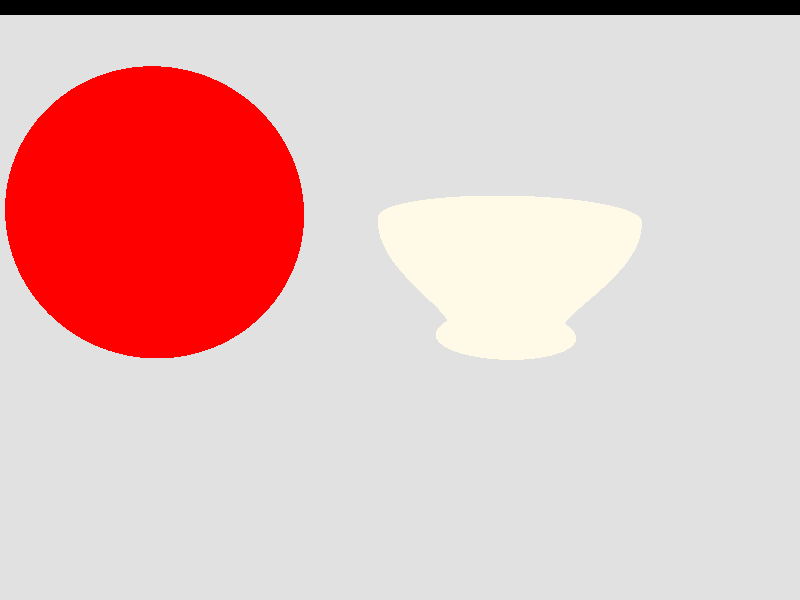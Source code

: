 #include "colors.inc"          
#include "woods.inc"
#include "textures.inc"
#include "rand.inc"

// La posicion de la camara
camera {
 location <-5,15,-50>
 look_at <-5,2,0>
	 angle 40
}
// Punto de luz
light_source {
 <3,30,30>
 color rgb <1,1,1> // White
}                    

plane { // Floor
    <0,1,0>, 0 //Normal and distance
    texture { 
        pigment {
            color Gray
            } 
    } 
}

background{
    color Black
}  
//Cuenco
difference{ 
    sor {
        5,//Number of points, at least 4
        <0,0>, <3,0>, <2.75,1>,<6,6>, <2,6>
        
    }
    sphere {
         <0,7,0>, 6       
    } 
    texture{ 
        pigment{ color rgb<1,0.95,0.8>} 
        normal { bumps 0.5 scale 0.01}
        finish { phong 0.1 }
     }
}
//esfera
//vrand
#declare RandomSeed = seed(777);
#declare MiEsfera =
	sphere{
		<-15,7,-5>, 6 
		texture{ Ruby_Glass 
		pigment{color Red filter 0.8 }
		} 
	}
#declare ZonaEsfera = 
	sphere {
		<-15,7,-5>, 5
		texture{ Glass 
		pigment{ color White filter 1
		}			
		}	
}
 #local Cntr = 1; // start
	 	 	
		

	
union{
	object{MiEsfera}
	#for(Cntr, 1, 300, 1)
	sphere{
		<0,0,0>, 0.5
		translate VRand_In_Obj(ZonaEsfera, rand(RandomSeed))
		texture{
			Ruby_Glass
			}
		}
	#end
}








